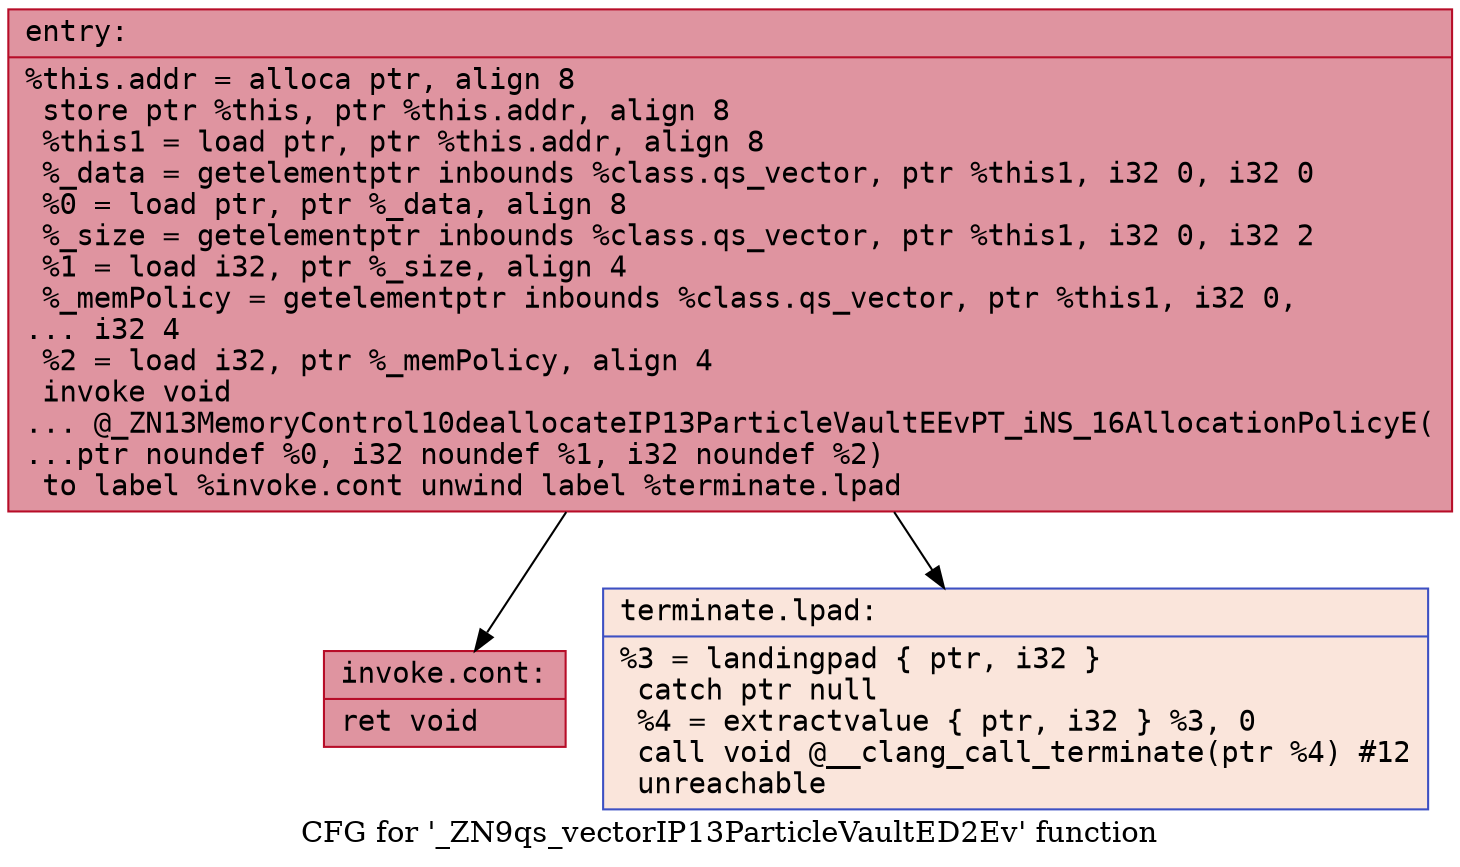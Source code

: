 digraph "CFG for '_ZN9qs_vectorIP13ParticleVaultED2Ev' function" {
	label="CFG for '_ZN9qs_vectorIP13ParticleVaultED2Ev' function";

	Node0x5590710f25d0 [shape=record,color="#b70d28ff", style=filled, fillcolor="#b70d2870" fontname="Courier",label="{entry:\l|  %this.addr = alloca ptr, align 8\l  store ptr %this, ptr %this.addr, align 8\l  %this1 = load ptr, ptr %this.addr, align 8\l  %_data = getelementptr inbounds %class.qs_vector, ptr %this1, i32 0, i32 0\l  %0 = load ptr, ptr %_data, align 8\l  %_size = getelementptr inbounds %class.qs_vector, ptr %this1, i32 0, i32 2\l  %1 = load i32, ptr %_size, align 4\l  %_memPolicy = getelementptr inbounds %class.qs_vector, ptr %this1, i32 0,\l... i32 4\l  %2 = load i32, ptr %_memPolicy, align 4\l  invoke void\l... @_ZN13MemoryControl10deallocateIP13ParticleVaultEEvPT_iNS_16AllocationPolicyE(\l...ptr noundef %0, i32 noundef %1, i32 noundef %2)\l          to label %invoke.cont unwind label %terminate.lpad\l}"];
	Node0x5590710f25d0 -> Node0x5590710f2b40[tooltip="entry -> invoke.cont\nProbability 100.00%" ];
	Node0x5590710f25d0 -> Node0x5590710f2bc0[tooltip="entry -> terminate.lpad\nProbability 0.00%" ];
	Node0x5590710f2b40 [shape=record,color="#b70d28ff", style=filled, fillcolor="#b70d2870" fontname="Courier",label="{invoke.cont:\l|  ret void\l}"];
	Node0x5590710f2bc0 [shape=record,color="#3d50c3ff", style=filled, fillcolor="#f4c5ad70" fontname="Courier",label="{terminate.lpad:\l|  %3 = landingpad \{ ptr, i32 \}\l          catch ptr null\l  %4 = extractvalue \{ ptr, i32 \} %3, 0\l  call void @__clang_call_terminate(ptr %4) #12\l  unreachable\l}"];
}
